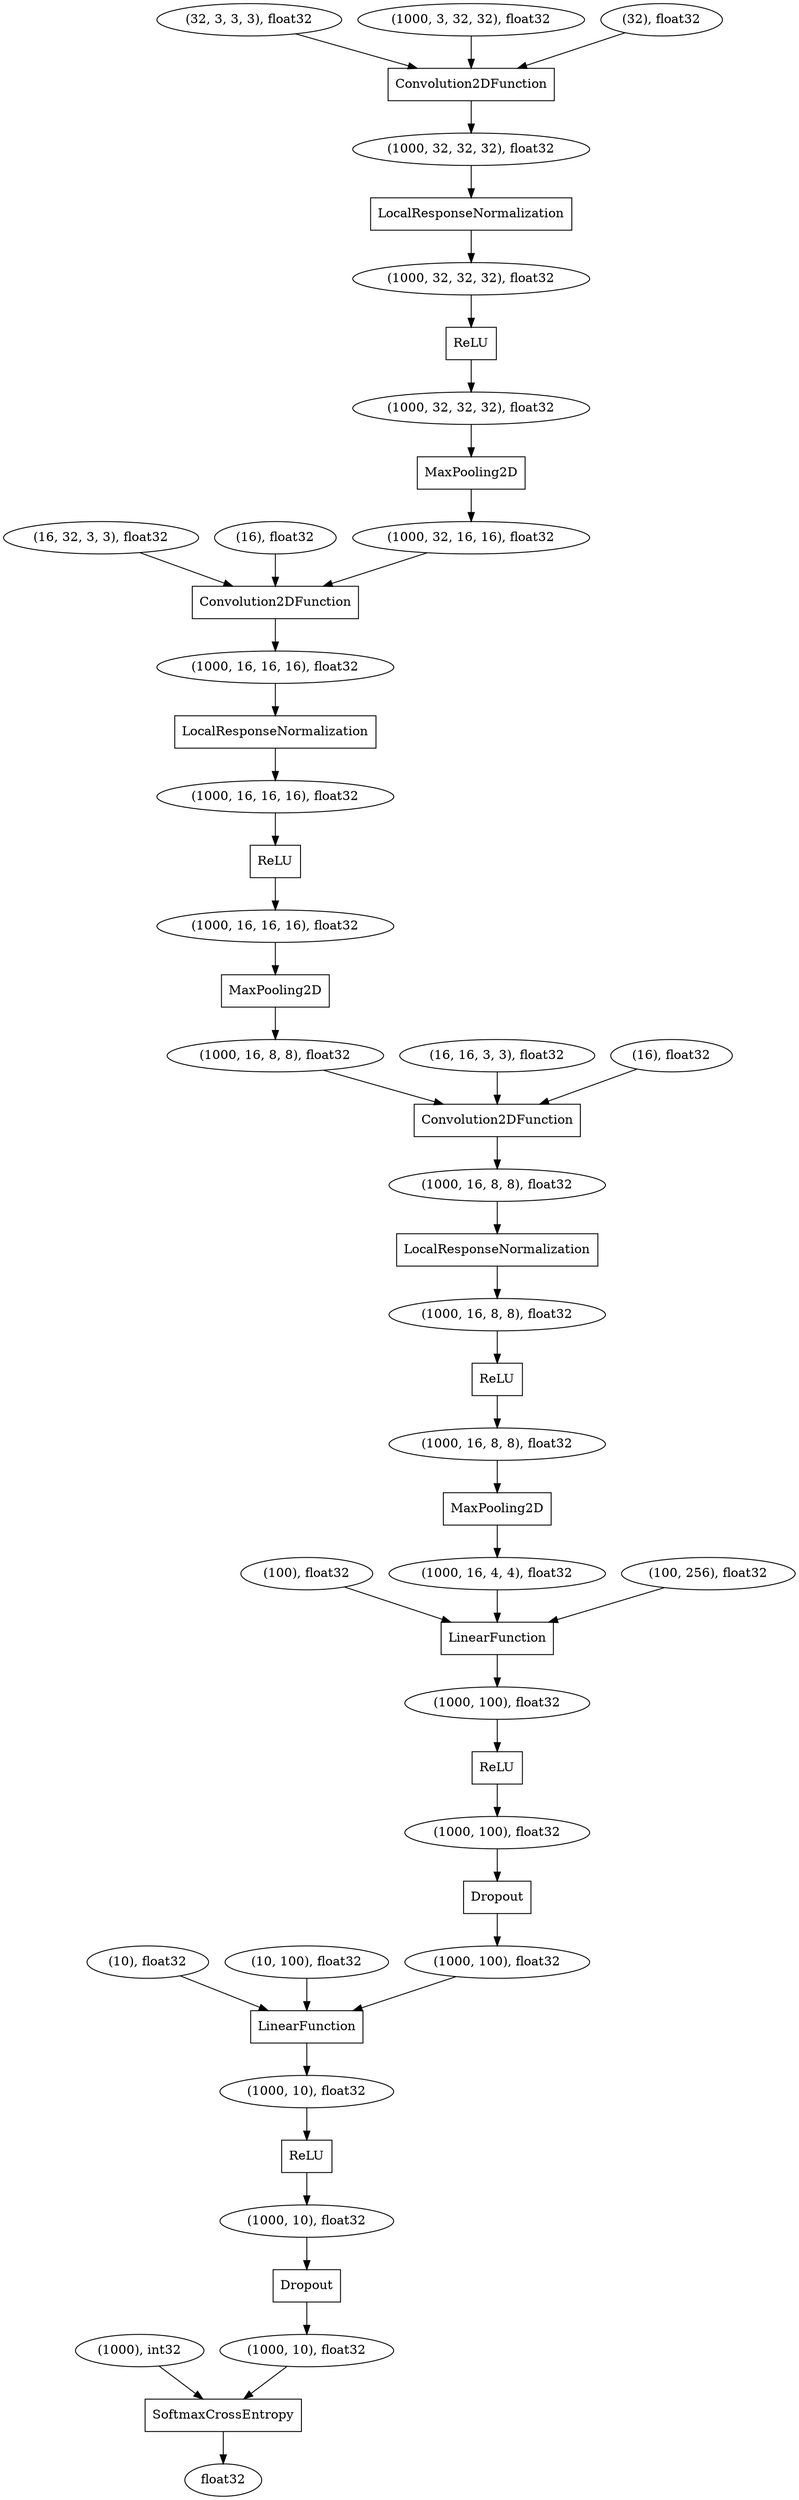 digraph graphname{140544968355920 [shape="box",label="Dropout"];140544968355984 [shape="oval",label="(1000, 10), float32"];140544969138256 [shape="box",label="Convolution2DFunction"];140544969140432 [shape="oval",label="(1000, 16, 16, 16), float32"];140544969139280 [shape="oval",label="(1000, 32, 32, 32), float32"];140544968102160 [shape="oval",label="(100), float32"];140544968356176 [shape="oval",label="float32"];140544969140624 [shape="oval",label="(1000, 16, 8, 8), float32"];140544968356240 [shape="box",label="SoftmaxCrossEntropy"];140544969140688 [shape="oval",label="(1000, 16, 8, 8), float32"];140544969140304 [shape="box",label="ReLU"];140544969138704 [shape="oval",label="(10), float32"];140544968143440 [shape="oval",label="(10, 100), float32"];140544969141008 [shape="oval",label="(1000, 16, 8, 8), float32"];140544969138896 [shape="oval",label="(1000), int32"];140544971584976 [shape="oval",label="(16, 16, 3, 3), float32"];140544969138960 [shape="box",label="LinearFunction"];140545278844432 [shape="oval",label="(32, 3, 3, 3), float32"];140544971538576 [shape="oval",label="(16, 32, 3, 3), float32"];140544969139088 [shape="oval",label="(1000, 32, 32, 32), float32"];140544969141200 [shape="box",label="ReLU"];140544969142096 [shape="box",label="LinearFunction"];140544968356880 [shape="oval",label="(1000, 10), float32"];140544969141328 [shape="oval",label="(1000, 16, 8, 8), float32"];140544969140752 [shape="box",label="LocalResponseNormalization"];140544969138768 [shape="oval",label="(1000, 3, 32, 32), float32"];140544969141392 [shape="box",label="ReLU"];140544971538640 [shape="oval",label="(32), float32"];140544969141456 [shape="box",label="MaxPooling2D"];140544969139792 [shape="oval",label="(1000, 16, 16, 16), float32"];140544969141520 [shape="oval",label="(1000, 16, 4, 4), float32"];140544969141584 [shape="oval",label="(1000, 100), float32"];140544969140112 [shape="oval",label="(1000, 16, 16, 16), float32"];140544969141648 [shape="oval",label="(1000, 100), float32"];140544971538512 [shape="oval",label="(16), float32"];140544969141712 [shape="box",label="Dropout"];140544969139664 [shape="box",label="MaxPooling2D"];140544969140816 [shape="box",label="Convolution2DFunction"];140544969139728 [shape="oval",label="(1000, 32, 16, 16), float32"];140544969141840 [shape="oval",label="(1000, 100), float32"];140544971585168 [shape="oval",label="(16), float32"];140544969139920 [shape="box",label="Convolution2DFunction"];140544969139536 [shape="oval",label="(1000, 32, 32, 32), float32"];140544971587408 [shape="oval",label="(100, 256), float32"];140544969139856 [shape="box",label="LocalResponseNormalization"];140544969142160 [shape="oval",label="(1000, 10), float32"];140544969138384 [shape="box",label="LocalResponseNormalization"];140544969142224 [shape="box",label="ReLU"];140544969139408 [shape="box",label="ReLU"];140544969140560 [shape="box",label="MaxPooling2D"];140544968355920 -> 140544968355984;140544969139792 -> 140544969140304;140544969142160 -> 140544969142224;140544969138704 -> 140544969142096;140544969140816 -> 140544969141008;140544969141328 -> 140544969141456;140544969139536 -> 140544969139664;140544969142224 -> 140544968356880;140544969141840 -> 140544969142096;140544969140432 -> 140544969140560;140544969138384 -> 140544969139088;140544969141520 -> 140544969138960;140544969138768 -> 140544969138256;140544969139408 -> 140544969139536;140544971584976 -> 140544969140816;140544971585168 -> 140544969140816;140544969141392 -> 140544969141584;140544971538512 -> 140544969139920;140544969141712 -> 140544969141840;140544969139088 -> 140544969139408;140545278844432 -> 140544969138256;140544969139728 -> 140544969139920;140544971587408 -> 140544969138960;140544969140112 -> 140544969139856;140544968355984 -> 140544968356240;140544971538576 -> 140544969139920;140544969140688 -> 140544969141200;140544969140560 -> 140544969140624;140544969138896 -> 140544968356240;140544969139280 -> 140544969138384;140544969141008 -> 140544969140752;140544969139664 -> 140544969139728;140544969140304 -> 140544969140432;140544968143440 -> 140544969142096;140544969140752 -> 140544969140688;140544968356240 -> 140544968356176;140544969141200 -> 140544969141328;140544968102160 -> 140544969138960;140544971538640 -> 140544969138256;140544969142096 -> 140544969142160;140544969138256 -> 140544969139280;140544969141456 -> 140544969141520;140544969140624 -> 140544969140816;140544969141584 -> 140544969141712;140544968356880 -> 140544968355920;140544969138960 -> 140544969141648;140544969139920 -> 140544969140112;140544969139856 -> 140544969139792;140544969141648 -> 140544969141392;}